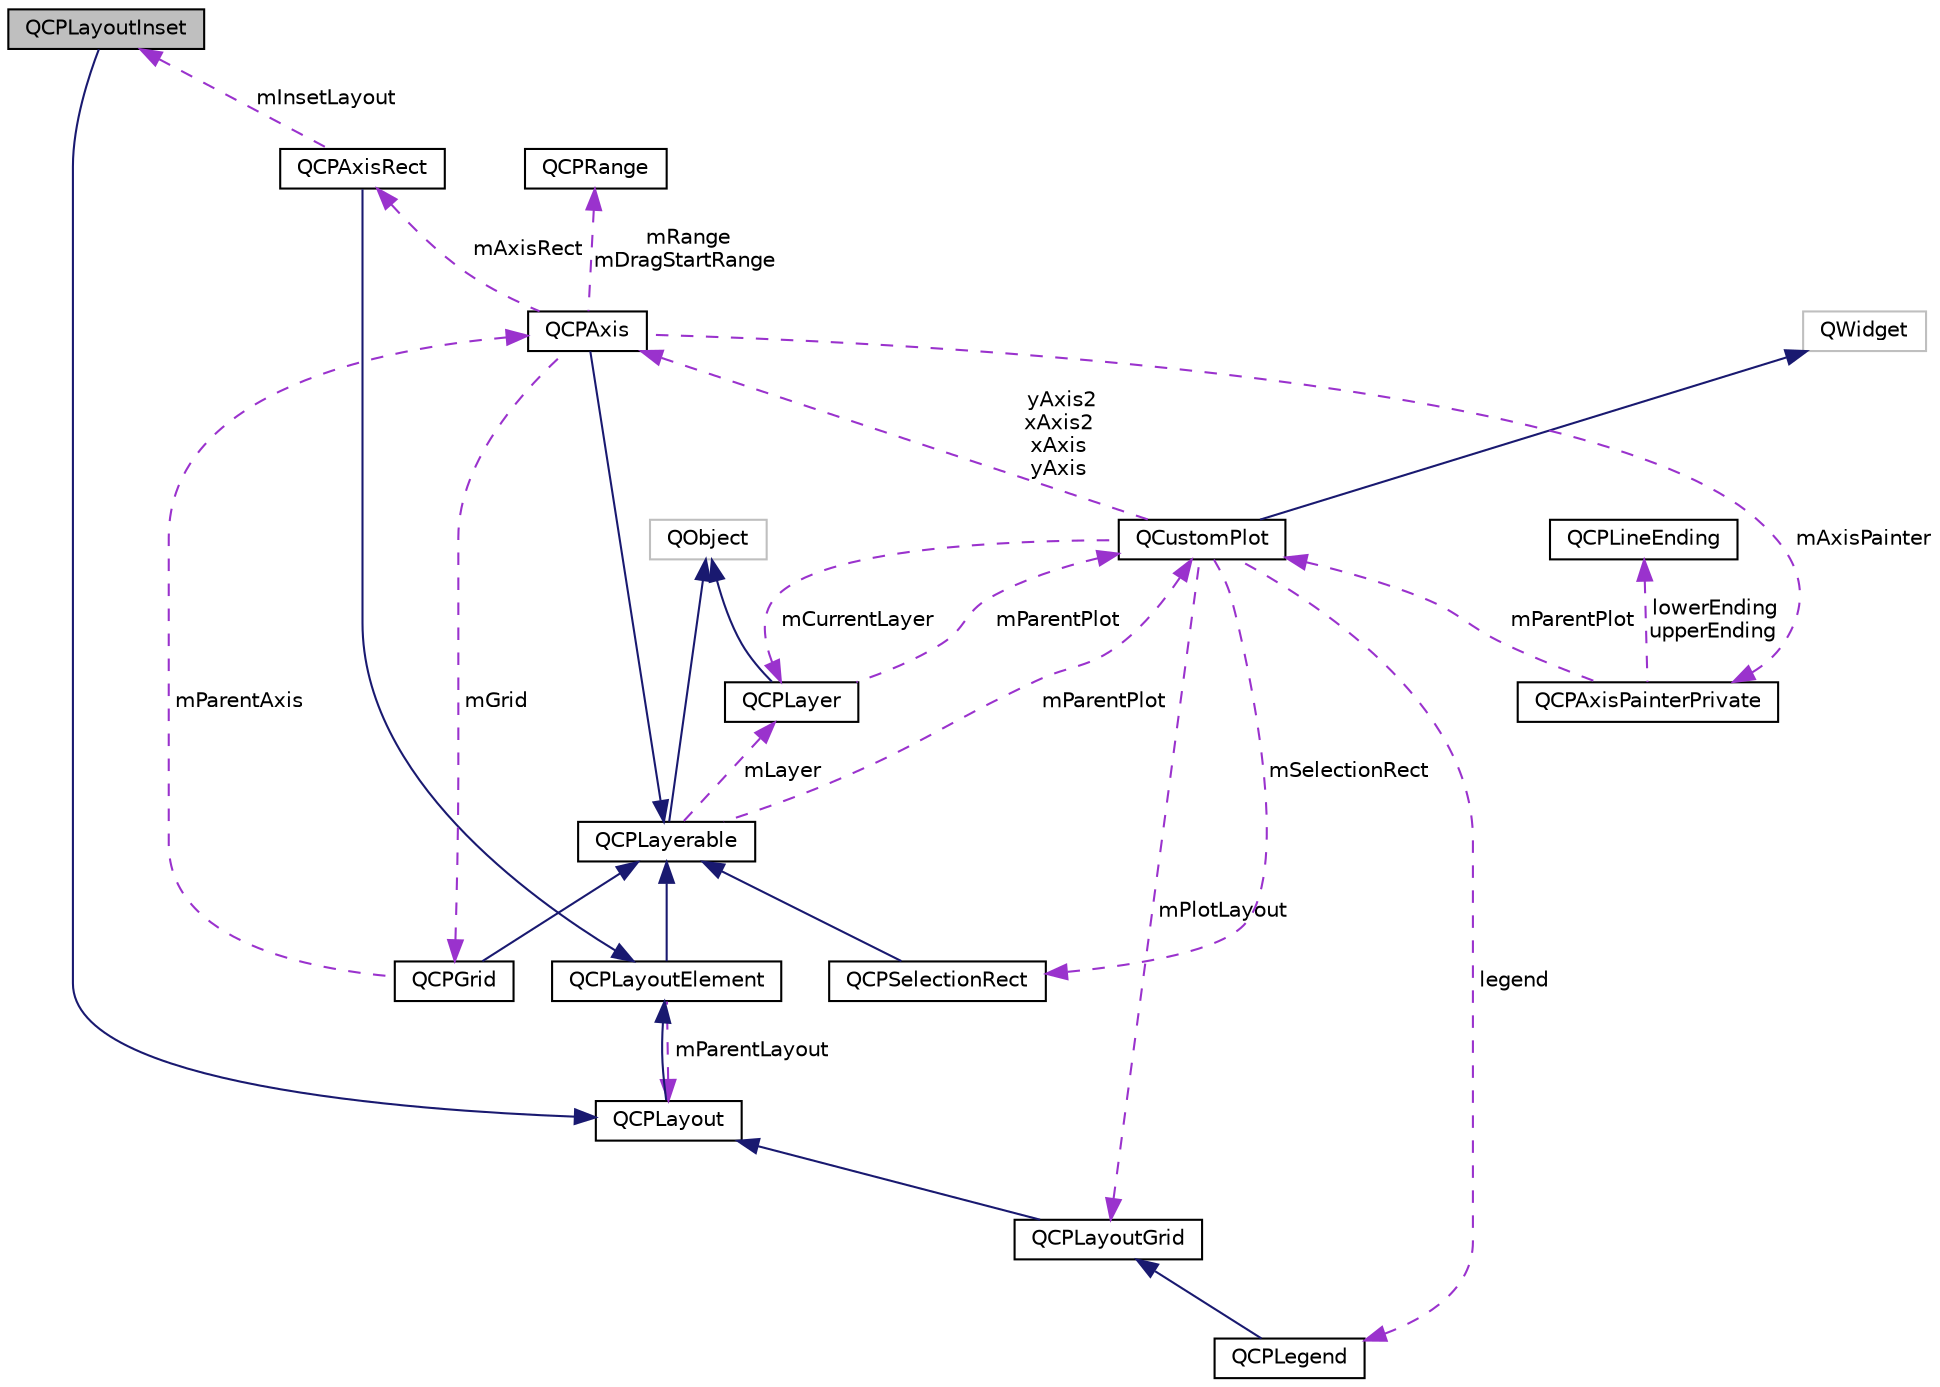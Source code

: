 digraph "QCPLayoutInset"
{
  edge [fontname="Helvetica",fontsize="10",labelfontname="Helvetica",labelfontsize="10"];
  node [fontname="Helvetica",fontsize="10",shape=record];
  Node5 [label="QCPLayoutInset",height=0.2,width=0.4,color="black", fillcolor="grey75", style="filled", fontcolor="black"];
  Node6 -> Node5 [dir="back",color="midnightblue",fontsize="10",style="solid",fontname="Helvetica"];
  Node6 [label="QCPLayout",height=0.2,width=0.4,color="black", fillcolor="white", style="filled",URL="$classQCPLayout.html",tooltip="The abstract base class for layouts. "];
  Node7 -> Node6 [dir="back",color="midnightblue",fontsize="10",style="solid",fontname="Helvetica"];
  Node7 [label="QCPLayoutElement",height=0.2,width=0.4,color="black", fillcolor="white", style="filled",URL="$classQCPLayoutElement.html",tooltip="The abstract base class for all objects that form the layout system. "];
  Node8 -> Node7 [dir="back",color="midnightblue",fontsize="10",style="solid",fontname="Helvetica"];
  Node8 [label="QCPLayerable",height=0.2,width=0.4,color="black", fillcolor="white", style="filled",URL="$classQCPLayerable.html",tooltip="Base class for all drawable objects. "];
  Node9 -> Node8 [dir="back",color="midnightblue",fontsize="10",style="solid",fontname="Helvetica"];
  Node9 [label="QObject",height=0.2,width=0.4,color="grey75", fillcolor="white", style="filled"];
  Node10 -> Node8 [dir="back",color="darkorchid3",fontsize="10",style="dashed",label=" mLayer" ,fontname="Helvetica"];
  Node10 [label="QCPLayer",height=0.2,width=0.4,color="black", fillcolor="white", style="filled",URL="$classQCPLayer.html",tooltip="A layer that may contain objects, to control the rendering order. "];
  Node9 -> Node10 [dir="back",color="midnightblue",fontsize="10",style="solid",fontname="Helvetica"];
  Node11 -> Node10 [dir="back",color="darkorchid3",fontsize="10",style="dashed",label=" mParentPlot" ,fontname="Helvetica"];
  Node11 [label="QCustomPlot",height=0.2,width=0.4,color="black", fillcolor="white", style="filled",URL="$classQCustomPlot.html",tooltip="The central class of the library. This is the QWidget which displays the plot and interacts with the ..."];
  Node12 -> Node11 [dir="back",color="midnightblue",fontsize="10",style="solid",fontname="Helvetica"];
  Node12 [label="QWidget",height=0.2,width=0.4,color="grey75", fillcolor="white", style="filled"];
  Node10 -> Node11 [dir="back",color="darkorchid3",fontsize="10",style="dashed",label=" mCurrentLayer" ,fontname="Helvetica"];
  Node13 -> Node11 [dir="back",color="darkorchid3",fontsize="10",style="dashed",label=" mPlotLayout" ,fontname="Helvetica"];
  Node13 [label="QCPLayoutGrid",height=0.2,width=0.4,color="black", fillcolor="white", style="filled",URL="$classQCPLayoutGrid.html",tooltip="A layout that arranges child elements in a grid. "];
  Node6 -> Node13 [dir="back",color="midnightblue",fontsize="10",style="solid",fontname="Helvetica"];
  Node14 -> Node11 [dir="back",color="darkorchid3",fontsize="10",style="dashed",label=" mSelectionRect" ,fontname="Helvetica"];
  Node14 [label="QCPSelectionRect",height=0.2,width=0.4,color="black", fillcolor="white", style="filled",URL="$classQCPSelectionRect.html",tooltip="Provides rect/rubber-band data selection and range zoom interaction. "];
  Node8 -> Node14 [dir="back",color="midnightblue",fontsize="10",style="solid",fontname="Helvetica"];
  Node15 -> Node11 [dir="back",color="darkorchid3",fontsize="10",style="dashed",label=" yAxis2\nxAxis2\nxAxis\nyAxis" ,fontname="Helvetica"];
  Node15 [label="QCPAxis",height=0.2,width=0.4,color="black", fillcolor="white", style="filled",URL="$classQCPAxis.html",tooltip="Manages a single axis inside a QCustomPlot. "];
  Node8 -> Node15 [dir="back",color="midnightblue",fontsize="10",style="solid",fontname="Helvetica"];
  Node16 -> Node15 [dir="back",color="darkorchid3",fontsize="10",style="dashed",label=" mRange\nmDragStartRange" ,fontname="Helvetica"];
  Node16 [label="QCPRange",height=0.2,width=0.4,color="black", fillcolor="white", style="filled",URL="$classQCPRange.html",tooltip="Represents the range an axis is encompassing. "];
  Node17 -> Node15 [dir="back",color="darkorchid3",fontsize="10",style="dashed",label=" mAxisPainter" ,fontname="Helvetica"];
  Node17 [label="QCPAxisPainterPrivate",height=0.2,width=0.4,color="black", fillcolor="white", style="filled",URL="$classQCPAxisPainterPrivate.html"];
  Node18 -> Node17 [dir="back",color="darkorchid3",fontsize="10",style="dashed",label=" lowerEnding\nupperEnding" ,fontname="Helvetica"];
  Node18 [label="QCPLineEnding",height=0.2,width=0.4,color="black", fillcolor="white", style="filled",URL="$classQCPLineEnding.html",tooltip="Handles the different ending decorations for line-like items. "];
  Node11 -> Node17 [dir="back",color="darkorchid3",fontsize="10",style="dashed",label=" mParentPlot" ,fontname="Helvetica"];
  Node19 -> Node15 [dir="back",color="darkorchid3",fontsize="10",style="dashed",label=" mGrid" ,fontname="Helvetica"];
  Node19 [label="QCPGrid",height=0.2,width=0.4,color="black", fillcolor="white", style="filled",URL="$classQCPGrid.html",tooltip="Responsible for drawing the grid of a QCPAxis. "];
  Node8 -> Node19 [dir="back",color="midnightblue",fontsize="10",style="solid",fontname="Helvetica"];
  Node15 -> Node19 [dir="back",color="darkorchid3",fontsize="10",style="dashed",label=" mParentAxis" ,fontname="Helvetica"];
  Node20 -> Node15 [dir="back",color="darkorchid3",fontsize="10",style="dashed",label=" mAxisRect" ,fontname="Helvetica"];
  Node20 [label="QCPAxisRect",height=0.2,width=0.4,color="black", fillcolor="white", style="filled",URL="$classQCPAxisRect.html",tooltip="Holds multiple axes and arranges them in a rectangular shape. "];
  Node7 -> Node20 [dir="back",color="midnightblue",fontsize="10",style="solid",fontname="Helvetica"];
  Node5 -> Node20 [dir="back",color="darkorchid3",fontsize="10",style="dashed",label=" mInsetLayout" ,fontname="Helvetica"];
  Node21 -> Node11 [dir="back",color="darkorchid3",fontsize="10",style="dashed",label=" legend" ,fontname="Helvetica"];
  Node21 [label="QCPLegend",height=0.2,width=0.4,color="black", fillcolor="white", style="filled",URL="$classQCPLegend.html",tooltip="Manages a legend inside a QCustomPlot. "];
  Node13 -> Node21 [dir="back",color="midnightblue",fontsize="10",style="solid",fontname="Helvetica"];
  Node11 -> Node8 [dir="back",color="darkorchid3",fontsize="10",style="dashed",label=" mParentPlot" ,fontname="Helvetica"];
  Node6 -> Node7 [dir="back",color="darkorchid3",fontsize="10",style="dashed",label=" mParentLayout" ,fontname="Helvetica"];
}
